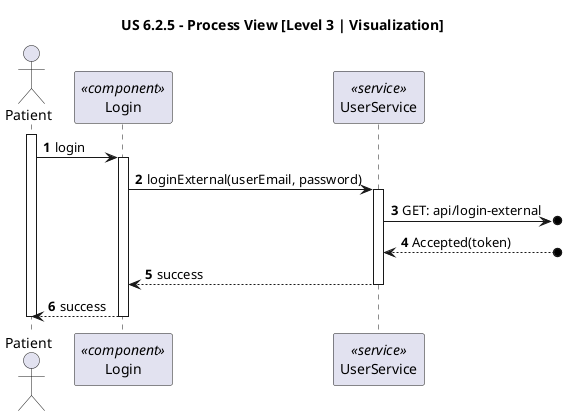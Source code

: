 @startuml

title "US 6.2.5 - Process View [Level 3 | Visualization]"

autonumber
actor "Patient" as USER 
participant "Login" as UPP <<component>> 
participant "UserService" as PS <<service>>

activate USER
USER -> UPP : login
activate UPP

UPP -> PS : loginExternal(userEmail, password)
activate PS

PS ->o] : GET: api/login-external

PS <--o] : Accepted(token)

PS --> UPP: success
deactivate PS

UPP --> USER: success
deactivate UPP
deactivate USER



@enduml